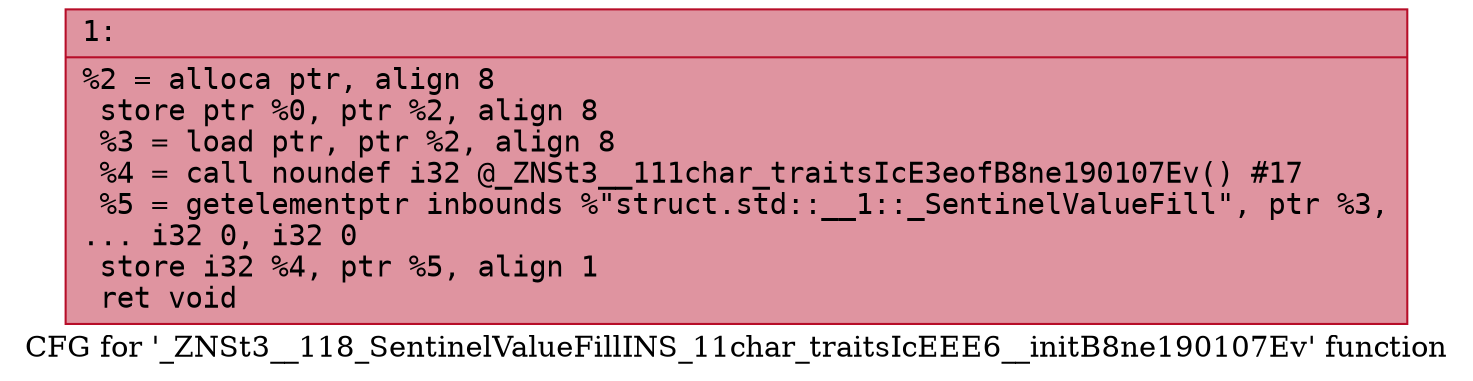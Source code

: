 digraph "CFG for '_ZNSt3__118_SentinelValueFillINS_11char_traitsIcEEE6__initB8ne190107Ev' function" {
	label="CFG for '_ZNSt3__118_SentinelValueFillINS_11char_traitsIcEEE6__initB8ne190107Ev' function";

	Node0x6000006381e0 [shape=record,color="#b70d28ff", style=filled, fillcolor="#b70d2870" fontname="Courier",label="{1:\l|  %2 = alloca ptr, align 8\l  store ptr %0, ptr %2, align 8\l  %3 = load ptr, ptr %2, align 8\l  %4 = call noundef i32 @_ZNSt3__111char_traitsIcE3eofB8ne190107Ev() #17\l  %5 = getelementptr inbounds %\"struct.std::__1::_SentinelValueFill\", ptr %3,\l... i32 0, i32 0\l  store i32 %4, ptr %5, align 1\l  ret void\l}"];
}
